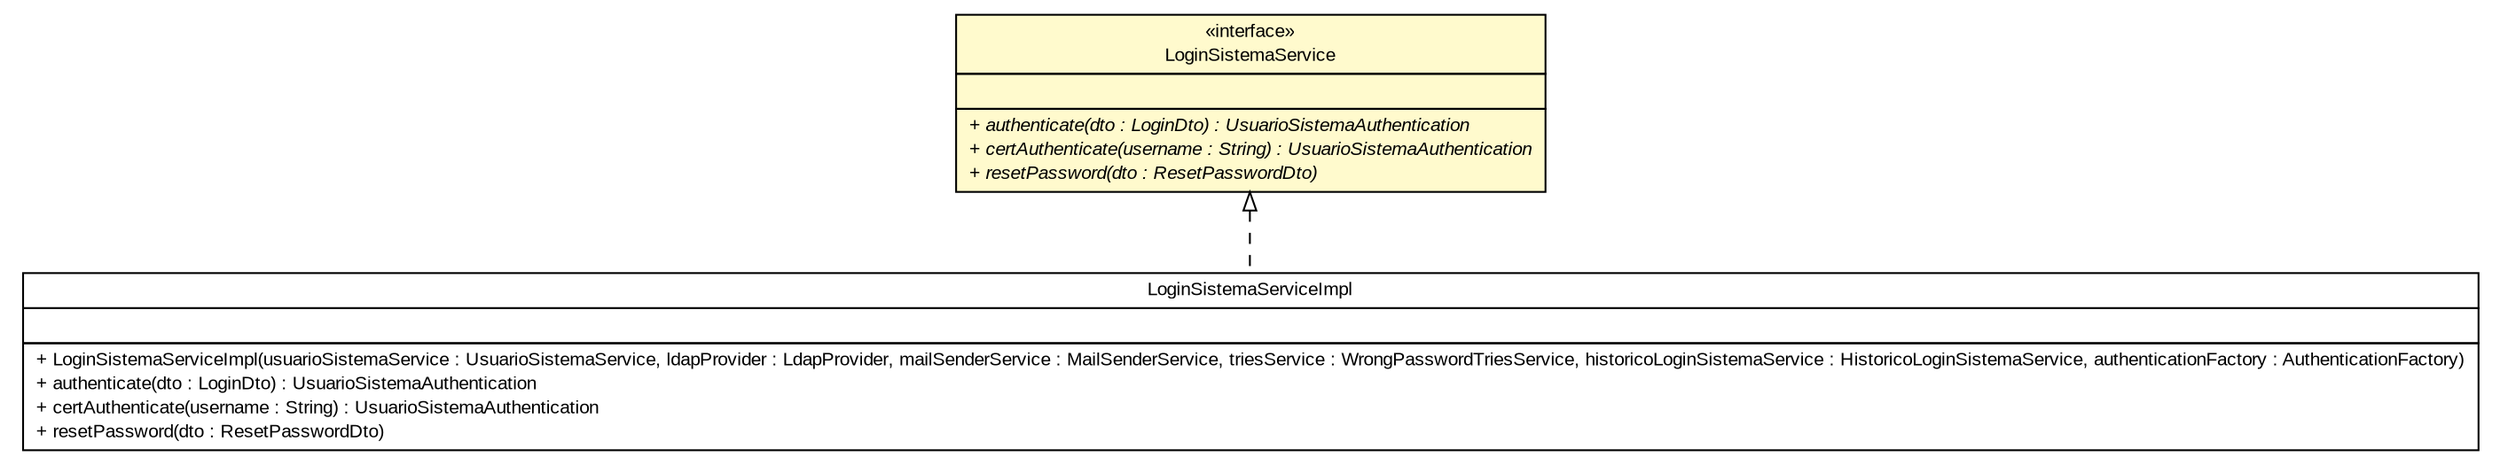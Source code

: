 #!/usr/local/bin/dot
#
# Class diagram 
# Generated by UMLGraph version R5_6 (http://www.umlgraph.org/)
#

digraph G {
	edge [fontname="arial",fontsize=10,labelfontname="arial",labelfontsize=10];
	node [fontname="arial",fontsize=10,shape=plaintext];
	nodesep=0.25;
	ranksep=0.5;
	// br.gov.to.sefaz.seg.business.authentication.service.impl.LoginSistemaServiceImpl
	c7184 [label=<<table title="br.gov.to.sefaz.seg.business.authentication.service.impl.LoginSistemaServiceImpl" border="0" cellborder="1" cellspacing="0" cellpadding="2" port="p" href="./impl/LoginSistemaServiceImpl.html">
		<tr><td><table border="0" cellspacing="0" cellpadding="1">
<tr><td align="center" balign="center"> LoginSistemaServiceImpl </td></tr>
		</table></td></tr>
		<tr><td><table border="0" cellspacing="0" cellpadding="1">
<tr><td align="left" balign="left">  </td></tr>
		</table></td></tr>
		<tr><td><table border="0" cellspacing="0" cellpadding="1">
<tr><td align="left" balign="left"> + LoginSistemaServiceImpl(usuarioSistemaService : UsuarioSistemaService, ldapProvider : LdapProvider, mailSenderService : MailSenderService, triesService : WrongPasswordTriesService, historicoLoginSistemaService : HistoricoLoginSistemaService, authenticationFactory : AuthenticationFactory) </td></tr>
<tr><td align="left" balign="left"> + authenticate(dto : LoginDto) : UsuarioSistemaAuthentication </td></tr>
<tr><td align="left" balign="left"> + certAuthenticate(username : String) : UsuarioSistemaAuthentication </td></tr>
<tr><td align="left" balign="left"> + resetPassword(dto : ResetPasswordDto) </td></tr>
		</table></td></tr>
		</table>>, URL="./impl/LoginSistemaServiceImpl.html", fontname="arial", fontcolor="black", fontsize=10.0];
	// br.gov.to.sefaz.seg.business.authentication.service.LoginSistemaService
	c7187 [label=<<table title="br.gov.to.sefaz.seg.business.authentication.service.LoginSistemaService" border="0" cellborder="1" cellspacing="0" cellpadding="2" port="p" bgcolor="lemonChiffon" href="./LoginSistemaService.html">
		<tr><td><table border="0" cellspacing="0" cellpadding="1">
<tr><td align="center" balign="center"> &#171;interface&#187; </td></tr>
<tr><td align="center" balign="center"> LoginSistemaService </td></tr>
		</table></td></tr>
		<tr><td><table border="0" cellspacing="0" cellpadding="1">
<tr><td align="left" balign="left">  </td></tr>
		</table></td></tr>
		<tr><td><table border="0" cellspacing="0" cellpadding="1">
<tr><td align="left" balign="left"><font face="arial italic" point-size="10.0"> + authenticate(dto : LoginDto) : UsuarioSistemaAuthentication </font></td></tr>
<tr><td align="left" balign="left"><font face="arial italic" point-size="10.0"> + certAuthenticate(username : String) : UsuarioSistemaAuthentication </font></td></tr>
<tr><td align="left" balign="left"><font face="arial italic" point-size="10.0"> + resetPassword(dto : ResetPasswordDto) </font></td></tr>
		</table></td></tr>
		</table>>, URL="./LoginSistemaService.html", fontname="arial", fontcolor="black", fontsize=10.0];
	//br.gov.to.sefaz.seg.business.authentication.service.impl.LoginSistemaServiceImpl implements br.gov.to.sefaz.seg.business.authentication.service.LoginSistemaService
	c7187:p -> c7184:p [dir=back,arrowtail=empty,style=dashed];
}

